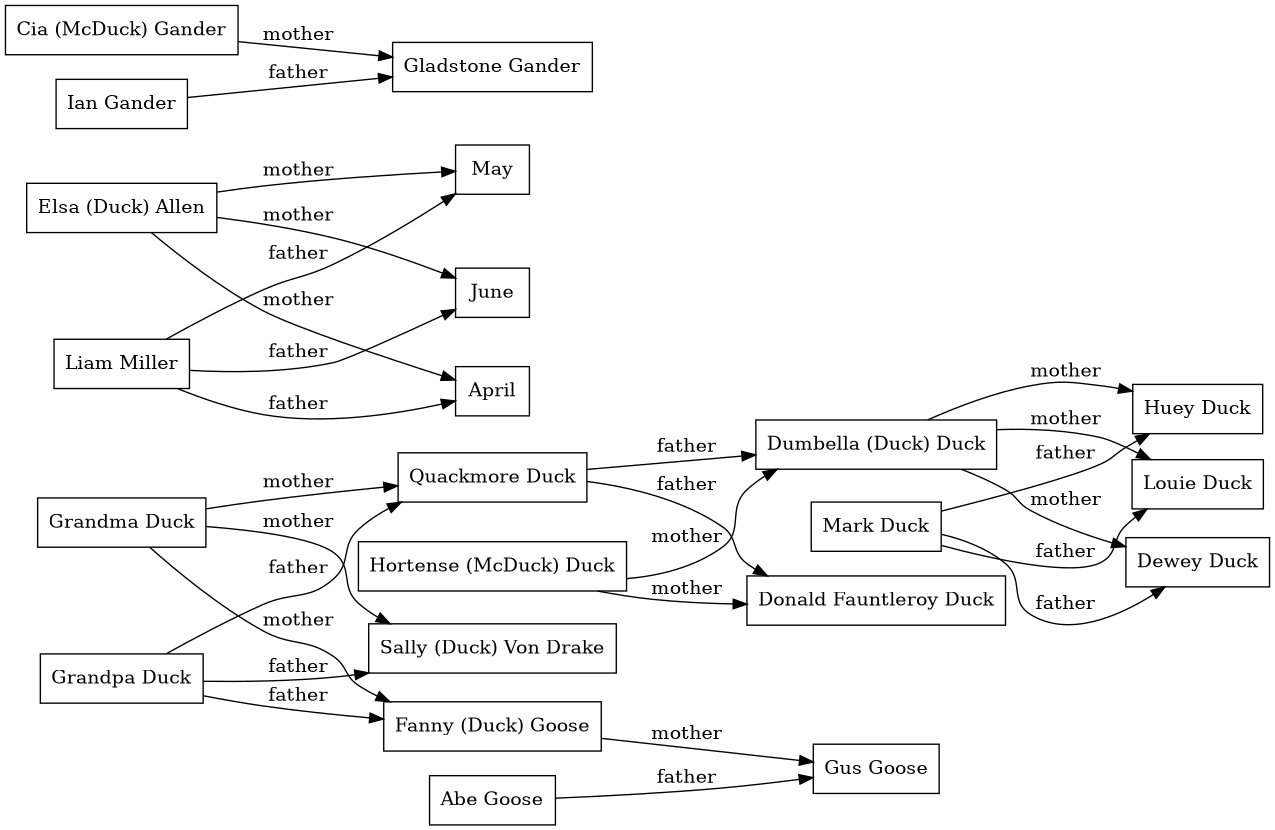 digraph FamilyTree {
rankdir=LR;
size="8.5"
node [shape=rectangle] [color=black];
"Dumbella (Duck) Duck" -> "Louie Duck" [label="mother"];
"Dumbella (Duck) Duck" -> "Huey Duck" [label="mother"];
"Dumbella (Duck) Duck" -> "Dewey Duck" [label="mother"];
"Grandma Duck" -> "Sally (Duck) Von Drake" [label="mother"];
"Grandma Duck" -> "Quackmore Duck" [label="mother"];
"Grandma Duck" -> "Fanny (Duck) Goose" [label="mother"];
"Elsa (Duck) Allen" -> "June" [label="mother"];
"Elsa (Duck) Allen" -> "May" [label="mother"];
"Elsa (Duck) Allen" -> "April" [label="mother"];
"Mark Duck" -> "Louie Duck" [label="father"];
"Mark Duck" -> "Huey Duck" [label="father"];
"Mark Duck" -> "Dewey Duck" [label="father"];
"Grandpa Duck" -> "Sally (Duck) Von Drake" [label="father"];
"Grandpa Duck" -> "Quackmore Duck" [label="father"];
"Grandpa Duck" -> "Fanny (Duck) Goose" [label="father"];
"Quackmore Duck" -> "Dumbella (Duck) Duck" [label="father"];
"Quackmore Duck" -> "Donald Fauntleroy Duck" [label="father"];
"Cia (McDuck) Gander" -> "Gladstone Gander" [label="mother"];
"Liam Miller" -> "June" [label="father"];
"Liam Miller" -> "May" [label="father"];
"Liam Miller" -> "April" [label="father"];
"Ian Gander" -> "Gladstone Gander" [label="father"];
"Fanny (Duck) Goose" -> "Gus Goose" [label="mother"];
"Hortense (McDuck) Duck" -> "Dumbella (Duck) Duck" [label="mother"];
"Hortense (McDuck) Duck" -> "Donald Fauntleroy Duck" [label="mother"];
"Abe Goose" -> "Gus Goose" [label="father"];
}